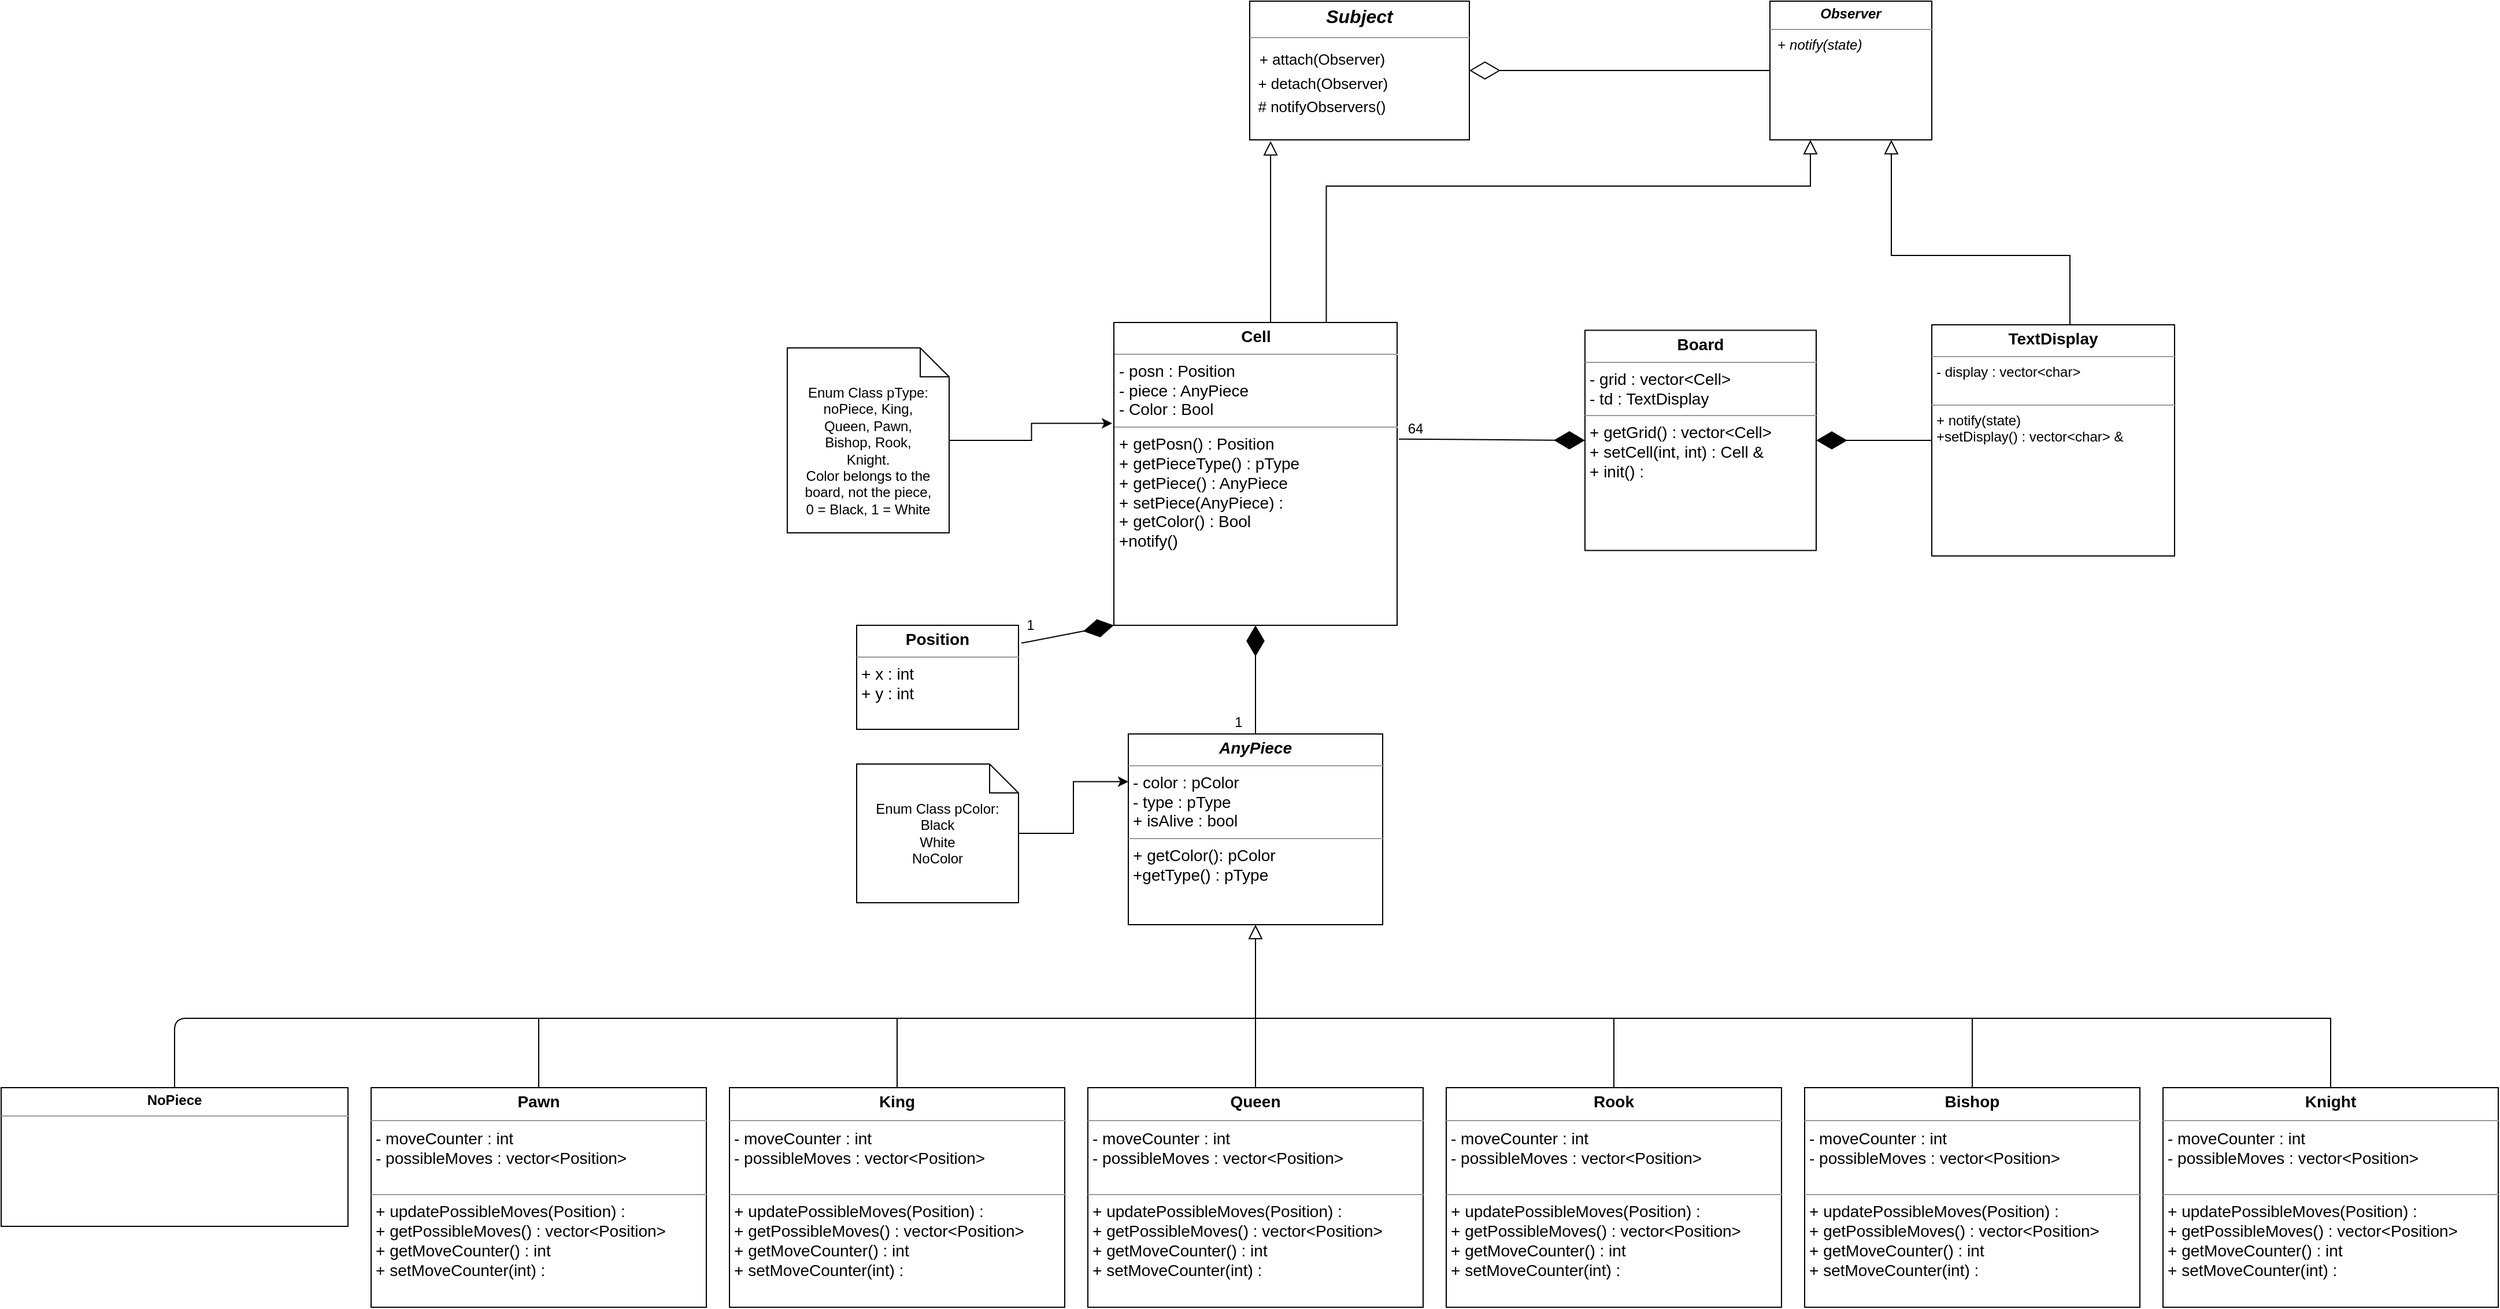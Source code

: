 <mxfile version="14.5.7" type="github">
  <diagram id="C5RBs43oDa-KdzZeNtuy" name="Page-1">
    <mxGraphModel dx="2591" dy="1625" grid="1" gridSize="10" guides="1" tooltips="1" connect="1" arrows="1" fold="1" page="1" pageScale="1" pageWidth="1169" pageHeight="827" math="0" shadow="0">
      <root>
        <mxCell id="WIyWlLk6GJQsqaUBKTNV-0" />
        <mxCell id="WIyWlLk6GJQsqaUBKTNV-1" parent="WIyWlLk6GJQsqaUBKTNV-0" />
        <mxCell id="AIlrJ8_I43f5bg_-xMco-0" value="&lt;p style=&quot;margin: 4px 0px 0px ; text-align: center ; font-size: 16px&quot;&gt;&lt;i&gt;&lt;font style=&quot;font-size: 16px&quot;&gt;&lt;b&gt;Subject&lt;/b&gt;&lt;/font&gt;&lt;/i&gt;&lt;/p&gt;&lt;hr size=&quot;1&quot; style=&quot;font-size: 16px&quot;&gt;&lt;div style=&quot;height: 2px ; font-size: 13px&quot;&gt;&lt;span style=&quot;font-size: 17px&quot;&gt;&amp;nbsp;&lt;/span&gt;&lt;font style=&quot;font-size: 13px&quot;&gt;&amp;nbsp;+ attach(Observer)&lt;/font&gt;&lt;/div&gt;&lt;div style=&quot;height: 2px ; font-size: 13px&quot;&gt;&lt;font style=&quot;font-size: 13px&quot;&gt;&lt;br&gt;&lt;/font&gt;&lt;/div&gt;&lt;div style=&quot;height: 2px ; font-size: 13px&quot;&gt;&lt;font style=&quot;font-size: 13px&quot;&gt;&lt;br&gt;&lt;/font&gt;&lt;/div&gt;&lt;div style=&quot;height: 2px ; font-size: 13px&quot;&gt;&lt;font style=&quot;font-size: 13px&quot;&gt;&lt;br&gt;&lt;/font&gt;&lt;/div&gt;&lt;div style=&quot;height: 2px ; font-size: 13px&quot;&gt;&lt;font style=&quot;font-size: 13px&quot;&gt;&lt;br&gt;&lt;/font&gt;&lt;/div&gt;&lt;div style=&quot;height: 2px ; font-size: 13px&quot;&gt;&lt;font style=&quot;font-size: 13px&quot;&gt;&lt;br&gt;&lt;/font&gt;&lt;/div&gt;&lt;div style=&quot;height: 2px ; font-size: 13px&quot;&gt;&lt;font style=&quot;font-size: 13px&quot;&gt;&lt;br&gt;&lt;/font&gt;&lt;/div&gt;&lt;div style=&quot;height: 2px ; font-size: 13px&quot;&gt;&lt;font style=&quot;font-size: 13px&quot;&gt;&lt;br&gt;&lt;/font&gt;&lt;/div&gt;&lt;div style=&quot;height: 2px ; font-size: 13px&quot;&gt;&lt;font style=&quot;font-size: 13px&quot;&gt;&lt;br&gt;&lt;/font&gt;&lt;/div&gt;&lt;div style=&quot;height: 2px ; font-size: 13px&quot;&gt;&lt;font style=&quot;font-size: 13px&quot;&gt;&lt;br&gt;&lt;/font&gt;&lt;/div&gt;&lt;div style=&quot;height: 2px ; font-size: 13px&quot;&gt;&lt;font style=&quot;font-size: 13px&quot;&gt;&lt;br&gt;&lt;/font&gt;&lt;/div&gt;&lt;div style=&quot;height: 2px ; font-size: 13px&quot;&gt;&lt;font style=&quot;font-size: 13px&quot;&gt;&lt;br&gt;&lt;/font&gt;&lt;/div&gt;&lt;div style=&quot;height: 2px ; font-size: 13px&quot;&gt;&lt;font style=&quot;font-size: 13px&quot;&gt;&amp;nbsp; + detach(Observer)&lt;/font&gt;&lt;/div&gt;&lt;div style=&quot;height: 2px ; font-size: 13px&quot;&gt;&lt;font style=&quot;font-size: 13px&quot;&gt;&lt;br&gt;&lt;/font&gt;&lt;/div&gt;&lt;div style=&quot;height: 2px ; font-size: 13px&quot;&gt;&lt;font style=&quot;font-size: 13px&quot;&gt;&lt;br&gt;&lt;/font&gt;&lt;/div&gt;&lt;div style=&quot;height: 2px ; font-size: 13px&quot;&gt;&lt;font style=&quot;font-size: 13px&quot;&gt;&lt;br&gt;&lt;/font&gt;&lt;/div&gt;&lt;div style=&quot;height: 2px ; font-size: 13px&quot;&gt;&lt;font style=&quot;font-size: 13px&quot;&gt;&lt;br&gt;&lt;/font&gt;&lt;/div&gt;&lt;div style=&quot;height: 2px ; font-size: 13px&quot;&gt;&lt;font style=&quot;font-size: 13px&quot;&gt;&lt;br&gt;&lt;/font&gt;&lt;/div&gt;&lt;div style=&quot;height: 2px ; font-size: 13px&quot;&gt;&lt;font style=&quot;font-size: 13px&quot;&gt;&lt;br&gt;&lt;/font&gt;&lt;/div&gt;&lt;div style=&quot;height: 2px ; font-size: 13px&quot;&gt;&lt;font style=&quot;font-size: 13px&quot;&gt;&lt;br&gt;&lt;/font&gt;&lt;/div&gt;&lt;div style=&quot;height: 2px ; font-size: 13px&quot;&gt;&lt;font style=&quot;font-size: 13px&quot;&gt;&amp;nbsp;&amp;nbsp;&lt;/font&gt;&lt;/div&gt;&lt;div style=&quot;height: 2px ; font-size: 13px&quot;&gt;&lt;font style=&quot;font-size: 13px&quot;&gt;&lt;br&gt;&lt;/font&gt;&lt;/div&gt;&lt;div style=&quot;height: 2px ; font-size: 13px&quot;&gt;&lt;font style=&quot;font-size: 13px&quot;&gt;&amp;nbsp; # notifyObservers()&lt;/font&gt;&lt;/div&gt;&lt;div style=&quot;height: 2px ; font-size: 13px&quot;&gt;&lt;font style=&quot;font-size: 13px&quot;&gt;&lt;br&gt;&lt;/font&gt;&lt;/div&gt;&lt;div style=&quot;height: 2px ; font-size: 13px&quot;&gt;&lt;font style=&quot;font-size: 13px&quot;&gt;&lt;br&gt;&lt;/font&gt;&lt;/div&gt;&lt;div style=&quot;height: 2px ; font-size: 13px&quot;&gt;&lt;font style=&quot;font-size: 13px&quot;&gt;&lt;br&gt;&lt;/font&gt;&lt;/div&gt;&lt;div style=&quot;height: 2px ; font-size: 13px&quot;&gt;&lt;font style=&quot;font-size: 13px&quot;&gt;&lt;br&gt;&lt;/font&gt;&lt;/div&gt;&lt;div style=&quot;height: 2px ; font-size: 13px&quot;&gt;&lt;font style=&quot;font-size: 13px&quot;&gt;&lt;br&gt;&lt;/font&gt;&lt;/div&gt;&lt;div style=&quot;height: 2px ; font-size: 13px&quot;&gt;&lt;font style=&quot;font-size: 13px&quot;&gt;&lt;br&gt;&lt;/font&gt;&lt;/div&gt;&lt;div style=&quot;height: 2px ; font-size: 13px&quot;&gt;&lt;font style=&quot;font-size: 13px&quot;&gt;&lt;br&gt;&lt;/font&gt;&lt;/div&gt;&lt;div style=&quot;height: 2px ; font-size: 13px&quot;&gt;&lt;font style=&quot;font-size: 13px&quot;&gt;&lt;br&gt;&lt;/font&gt;&lt;/div&gt;&lt;div style=&quot;height: 2px ; font-size: 13px&quot;&gt;&lt;font style=&quot;font-size: 13px&quot;&gt;&lt;br&gt;&lt;/font&gt;&lt;/div&gt;&lt;div style=&quot;height: 2px ; font-size: 13px&quot;&gt;&lt;font style=&quot;font-size: 13px&quot;&gt;&lt;br&gt;&lt;/font&gt;&lt;/div&gt;&lt;div style=&quot;height: 2px ; font-size: 13px&quot;&gt;&lt;br&gt;&lt;/div&gt;&lt;div style=&quot;height: 2px ; font-size: 13px&quot;&gt;&lt;font style=&quot;font-size: 13px&quot;&gt;&lt;br&gt;&lt;/font&gt;&lt;/div&gt;" style="verticalAlign=top;align=left;overflow=fill;fontSize=12;fontFamily=Helvetica;html=1;" parent="WIyWlLk6GJQsqaUBKTNV-1" vertex="1">
          <mxGeometry x="210" y="-220" width="190" height="120" as="geometry" />
        </mxCell>
        <mxCell id="AIlrJ8_I43f5bg_-xMco-1" value="" style="endArrow=diamondThin;endFill=0;endSize=24;html=1;exitX=0;exitY=0.5;exitDx=0;exitDy=0;entryX=1;entryY=0.5;entryDx=0;entryDy=0;" parent="WIyWlLk6GJQsqaUBKTNV-1" source="AIlrJ8_I43f5bg_-xMco-3" target="AIlrJ8_I43f5bg_-xMco-0" edge="1">
          <mxGeometry width="160" relative="1" as="geometry">
            <mxPoint x="770" y="-160" as="sourcePoint" />
            <mxPoint x="420" y="-140" as="targetPoint" />
          </mxGeometry>
        </mxCell>
        <mxCell id="AIlrJ8_I43f5bg_-xMco-2" style="edgeStyle=orthogonalEdgeStyle;rounded=0;orthogonalLoop=1;jettySize=auto;html=1;exitX=0.5;exitY=1;exitDx=0;exitDy=0;" parent="WIyWlLk6GJQsqaUBKTNV-1" source="AIlrJ8_I43f5bg_-xMco-0" target="AIlrJ8_I43f5bg_-xMco-0" edge="1">
          <mxGeometry relative="1" as="geometry" />
        </mxCell>
        <mxCell id="AIlrJ8_I43f5bg_-xMco-3" value="&lt;p style=&quot;margin: 0px ; margin-top: 4px ; text-align: center&quot;&gt;&lt;i&gt;&lt;b&gt;Observer&lt;/b&gt;&lt;/i&gt;&lt;/p&gt;&lt;hr size=&quot;1&quot;&gt;&lt;div style=&quot;height: 2px&quot;&gt;&amp;nbsp; +&amp;nbsp;&lt;i&gt;notify(state)&lt;/i&gt;&lt;/div&gt;" style="verticalAlign=top;align=left;overflow=fill;fontSize=12;fontFamily=Helvetica;html=1;" parent="WIyWlLk6GJQsqaUBKTNV-1" vertex="1">
          <mxGeometry x="660" y="-220" width="140" height="120" as="geometry" />
        </mxCell>
        <mxCell id="AIlrJ8_I43f5bg_-xMco-4" value="" style="endArrow=block;endSize=10;endFill=0;shadow=0;strokeWidth=1;rounded=0;edgeStyle=elbowEdgeStyle;elbow=vertical;entryX=0.095;entryY=1.008;entryDx=0;entryDy=0;entryPerimeter=0;" parent="WIyWlLk6GJQsqaUBKTNV-1" target="AIlrJ8_I43f5bg_-xMco-0" edge="1">
          <mxGeometry width="160" relative="1" as="geometry">
            <mxPoint x="320" y="240" as="sourcePoint" />
            <mxPoint x="280" y="170" as="targetPoint" />
            <Array as="points">
              <mxPoint x="260" y="200" />
              <mxPoint x="320" y="220" />
              <mxPoint x="330" y="199" />
            </Array>
          </mxGeometry>
        </mxCell>
        <mxCell id="AIlrJ8_I43f5bg_-xMco-5" value="" style="endArrow=block;endSize=10;endFill=0;shadow=0;strokeWidth=1;rounded=0;edgeStyle=elbowEdgeStyle;elbow=vertical;entryX=0.25;entryY=1;entryDx=0;entryDy=0;exitX=0.75;exitY=0;exitDx=0;exitDy=0;" parent="WIyWlLk6GJQsqaUBKTNV-1" source="AIlrJ8_I43f5bg_-xMco-15" target="AIlrJ8_I43f5bg_-xMco-3" edge="1">
          <mxGeometry width="160" relative="1" as="geometry">
            <mxPoint x="320" y="250" as="sourcePoint" />
            <mxPoint x="685" y="150" as="targetPoint" />
            <Array as="points">
              <mxPoint x="680" y="-60" />
              <mxPoint x="370" y="-150" />
              <mxPoint x="340" y="200" />
            </Array>
          </mxGeometry>
        </mxCell>
        <mxCell id="AIlrJ8_I43f5bg_-xMco-15" value="&lt;p style=&quot;margin: 0px ; margin-top: 4px ; text-align: center&quot;&gt;&lt;font style=&quot;font-size: 14px&quot;&gt;&lt;b&gt;Cell&lt;/b&gt;&lt;/font&gt;&lt;/p&gt;&lt;hr size=&quot;1&quot;&gt;&lt;p style=&quot;margin: 0px 0px 0px 4px ; font-size: 14px&quot;&gt;&lt;font style=&quot;font-size: 14px&quot;&gt;- posn : Position&lt;/font&gt;&lt;/p&gt;&lt;p style=&quot;margin: 0px 0px 0px 4px ; font-size: 14px&quot;&gt;&lt;font style=&quot;font-size: 14px&quot;&gt;- piece : AnyPiece&lt;/font&gt;&lt;/p&gt;&lt;p style=&quot;margin: 0px 0px 0px 4px ; font-size: 14px&quot;&gt;&lt;font style=&quot;font-size: 14px&quot;&gt;- Color : Bool&lt;/font&gt;&lt;/p&gt;&lt;hr size=&quot;1&quot;&gt;&lt;p style=&quot;margin: 0px 0px 0px 4px ; font-size: 14px&quot;&gt;&lt;font style=&quot;font-size: 14px&quot;&gt;+ getPosn() : Position&lt;/font&gt;&lt;/p&gt;&lt;p style=&quot;margin: 0px 0px 0px 4px ; font-size: 14px&quot;&gt;&lt;font style=&quot;font-size: 14px&quot;&gt;+ getPieceType() : pType&lt;/font&gt;&lt;/p&gt;&lt;p style=&quot;margin: 0px 0px 0px 4px ; font-size: 14px&quot;&gt;&lt;font style=&quot;font-size: 14px&quot;&gt;+ getPiece() : AnyPiece&lt;/font&gt;&lt;/p&gt;&lt;p style=&quot;margin: 0px 0px 0px 4px ; font-size: 14px&quot;&gt;&lt;font style=&quot;font-size: 14px&quot;&gt;+ setPiece(AnyPiece) :&amp;nbsp;&amp;nbsp;&lt;/font&gt;&lt;/p&gt;&lt;p style=&quot;margin: 0px 0px 0px 4px ; font-size: 14px&quot;&gt;&lt;font style=&quot;font-size: 14px&quot;&gt;+ getColor() : Bool&lt;/font&gt;&lt;/p&gt;&lt;p style=&quot;margin: 0px 0px 0px 4px ; font-size: 14px&quot;&gt;&lt;font style=&quot;font-size: 14px&quot;&gt;+notify()&lt;/font&gt;&lt;/p&gt;" style="verticalAlign=top;align=left;overflow=fill;fontSize=12;fontFamily=Helvetica;html=1;" parent="WIyWlLk6GJQsqaUBKTNV-1" vertex="1">
          <mxGeometry x="92.5" y="58" width="245" height="262" as="geometry" />
        </mxCell>
        <mxCell id="AIlrJ8_I43f5bg_-xMco-17" style="edgeStyle=orthogonalEdgeStyle;rounded=0;orthogonalLoop=1;jettySize=auto;html=1;entryX=-0.006;entryY=0.333;entryDx=0;entryDy=0;entryPerimeter=0;" parent="WIyWlLk6GJQsqaUBKTNV-1" source="AIlrJ8_I43f5bg_-xMco-16" target="AIlrJ8_I43f5bg_-xMco-15" edge="1">
          <mxGeometry relative="1" as="geometry" />
        </mxCell>
        <mxCell id="AIlrJ8_I43f5bg_-xMco-16" value="Enum Class pType:&lt;br&gt;noPiece, King,&lt;br&gt;Queen, Pawn,&lt;br&gt;Bishop, Rook,&lt;br&gt;Knight.&lt;br&gt;Color belongs to the board, not the piece,&lt;br&gt;0 = Black, 1 = White" style="shape=note2;boundedLbl=1;whiteSpace=wrap;html=1;size=25;verticalAlign=top;align=center;" parent="WIyWlLk6GJQsqaUBKTNV-1" vertex="1">
          <mxGeometry x="-190" y="80" width="140" height="160" as="geometry" />
        </mxCell>
        <mxCell id="AIlrJ8_I43f5bg_-xMco-18" value="&lt;p style=&quot;margin: 0px ; margin-top: 4px ; text-align: center&quot;&gt;&lt;b&gt;&lt;i&gt;&lt;font style=&quot;font-size: 14px&quot;&gt;AnyPiece&lt;/font&gt;&lt;/i&gt;&lt;/b&gt;&lt;/p&gt;&lt;hr size=&quot;1&quot;&gt;&lt;p style=&quot;margin: 0px 0px 0px 4px ; font-size: 14px&quot;&gt;&lt;font style=&quot;font-size: 14px&quot;&gt;- color : pColor&lt;/font&gt;&lt;/p&gt;&lt;p style=&quot;margin: 0px 0px 0px 4px ; font-size: 14px&quot;&gt;&lt;font style=&quot;font-size: 14px&quot;&gt;- type : pType&amp;nbsp;&lt;/font&gt;&lt;/p&gt;&lt;p style=&quot;margin: 0px 0px 0px 4px ; font-size: 14px&quot;&gt;&lt;font style=&quot;font-size: 14px&quot;&gt;+ isAlive : bool&lt;/font&gt;&lt;/p&gt;&lt;hr size=&quot;1&quot;&gt;&lt;p style=&quot;margin: 0px 0px 0px 4px ; font-size: 14px&quot;&gt;&lt;font style=&quot;font-size: 14px&quot;&gt;+ getColor(): pColor&lt;/font&gt;&lt;/p&gt;&lt;p style=&quot;margin: 0px 0px 0px 4px ; font-size: 14px&quot;&gt;&lt;font style=&quot;font-size: 14px&quot;&gt;+getType() : pType&lt;/font&gt;&lt;/p&gt;&lt;p style=&quot;margin: 0px ; margin-left: 4px&quot;&gt;&lt;br&gt;&lt;/p&gt;&lt;p style=&quot;margin: 0px ; margin-left: 4px&quot;&gt;&lt;br&gt;&lt;/p&gt;" style="verticalAlign=top;align=left;overflow=fill;fontSize=12;fontFamily=Helvetica;html=1;" parent="WIyWlLk6GJQsqaUBKTNV-1" vertex="1">
          <mxGeometry x="105" y="414" width="220" height="165" as="geometry" />
        </mxCell>
        <mxCell id="AIlrJ8_I43f5bg_-xMco-19" value="&lt;p style=&quot;margin: 0px ; margin-top: 4px ; text-align: center&quot;&gt;&lt;font style=&quot;font-size: 14px&quot;&gt;&lt;b&gt;Position&lt;/b&gt;&lt;/font&gt;&lt;/p&gt;&lt;hr size=&quot;1&quot;&gt;&lt;p style=&quot;margin: 0px 0px 0px 4px ; font-size: 14px&quot;&gt;&lt;font style=&quot;font-size: 14px&quot;&gt;+ x : int&lt;/font&gt;&lt;/p&gt;&lt;p style=&quot;margin: 0px 0px 0px 4px ; font-size: 14px&quot;&gt;&lt;font style=&quot;font-size: 14px&quot;&gt;+ y : int&lt;/font&gt;&lt;/p&gt;" style="verticalAlign=top;align=left;overflow=fill;fontSize=12;fontFamily=Helvetica;html=1;" parent="WIyWlLk6GJQsqaUBKTNV-1" vertex="1">
          <mxGeometry x="-130" y="320" width="140" height="90" as="geometry" />
        </mxCell>
        <mxCell id="AIlrJ8_I43f5bg_-xMco-20" value="" style="endArrow=diamondThin;endFill=1;endSize=24;html=1;exitX=1.018;exitY=0.171;exitDx=0;exitDy=0;exitPerimeter=0;entryX=0;entryY=1;entryDx=0;entryDy=0;" parent="WIyWlLk6GJQsqaUBKTNV-1" source="AIlrJ8_I43f5bg_-xMco-19" target="AIlrJ8_I43f5bg_-xMco-15" edge="1">
          <mxGeometry width="160" relative="1" as="geometry">
            <mxPoint x="70" y="414" as="sourcePoint" />
            <mxPoint x="230" y="414" as="targetPoint" />
          </mxGeometry>
        </mxCell>
        <mxCell id="AIlrJ8_I43f5bg_-xMco-23" value="1" style="text;html=1;align=center;verticalAlign=middle;resizable=0;points=[];autosize=1;" parent="WIyWlLk6GJQsqaUBKTNV-1" vertex="1">
          <mxGeometry x="10" y="310" width="20" height="20" as="geometry" />
        </mxCell>
        <mxCell id="AIlrJ8_I43f5bg_-xMco-24" value="" style="endArrow=diamondThin;endFill=1;endSize=24;html=1;exitX=0.5;exitY=0;exitDx=0;exitDy=0;entryX=0.5;entryY=1;entryDx=0;entryDy=0;" parent="WIyWlLk6GJQsqaUBKTNV-1" source="AIlrJ8_I43f5bg_-xMco-18" target="AIlrJ8_I43f5bg_-xMco-15" edge="1">
          <mxGeometry width="160" relative="1" as="geometry">
            <mxPoint x="320" y="320" as="sourcePoint" />
            <mxPoint x="480" y="320" as="targetPoint" />
            <Array as="points" />
          </mxGeometry>
        </mxCell>
        <mxCell id="AIlrJ8_I43f5bg_-xMco-25" value="1" style="text;html=1;align=center;verticalAlign=middle;resizable=0;points=[];autosize=1;" parent="WIyWlLk6GJQsqaUBKTNV-1" vertex="1">
          <mxGeometry x="190" y="394" width="20" height="20" as="geometry" />
        </mxCell>
        <mxCell id="AIlrJ8_I43f5bg_-xMco-27" style="edgeStyle=orthogonalEdgeStyle;rounded=0;orthogonalLoop=1;jettySize=auto;html=1;entryX=0;entryY=0.25;entryDx=0;entryDy=0;" parent="WIyWlLk6GJQsqaUBKTNV-1" source="AIlrJ8_I43f5bg_-xMco-26" target="AIlrJ8_I43f5bg_-xMco-18" edge="1">
          <mxGeometry relative="1" as="geometry" />
        </mxCell>
        <mxCell id="AIlrJ8_I43f5bg_-xMco-26" value="Enum Class pColor:&lt;br&gt;Black&lt;br&gt;White&lt;br&gt;NoColor&lt;br&gt;" style="shape=note2;boundedLbl=1;whiteSpace=wrap;html=1;size=25;verticalAlign=top;align=center;" parent="WIyWlLk6GJQsqaUBKTNV-1" vertex="1">
          <mxGeometry x="-130" y="440" width="140" height="120" as="geometry" />
        </mxCell>
        <mxCell id="AIlrJ8_I43f5bg_-xMco-29" value="" style="endArrow=block;endSize=10;endFill=0;shadow=0;strokeWidth=1;rounded=0;edgeStyle=elbowEdgeStyle;elbow=vertical;entryX=0.75;entryY=1;entryDx=0;entryDy=0;exitX=0.569;exitY=0.011;exitDx=0;exitDy=0;exitPerimeter=0;" parent="WIyWlLk6GJQsqaUBKTNV-1" source="AIlrJ8_I43f5bg_-xMco-35" target="AIlrJ8_I43f5bg_-xMco-3" edge="1">
          <mxGeometry width="160" relative="1" as="geometry">
            <mxPoint x="880" y="220" as="sourcePoint" />
            <mxPoint x="955" y="241" as="targetPoint" />
            <Array as="points">
              <mxPoint x="830" />
            </Array>
          </mxGeometry>
        </mxCell>
        <mxCell id="AIlrJ8_I43f5bg_-xMco-31" value="&lt;p style=&quot;margin: 0px ; margin-top: 4px ; text-align: center&quot;&gt;&lt;b&gt;&lt;font style=&quot;font-size: 14px&quot;&gt;Board&lt;/font&gt;&lt;/b&gt;&lt;/p&gt;&lt;hr size=&quot;1&quot;&gt;&lt;p style=&quot;margin: 0px 0px 0px 4px ; font-size: 14px&quot;&gt;&lt;font style=&quot;font-size: 14px&quot;&gt;- grid : vector&amp;lt;Cell&amp;gt;&lt;/font&gt;&lt;/p&gt;&lt;p style=&quot;margin: 0px 0px 0px 4px ; font-size: 14px&quot;&gt;&lt;font style=&quot;font-size: 14px&quot;&gt;- td : TextDisplay&lt;/font&gt;&lt;/p&gt;&lt;hr size=&quot;1&quot;&gt;&lt;p style=&quot;margin: 0px 0px 0px 4px ; font-size: 14px&quot;&gt;&lt;font style=&quot;font-size: 14px&quot;&gt;+ getGrid() : vector&amp;lt;Cell&amp;gt;&lt;/font&gt;&lt;/p&gt;&lt;p style=&quot;margin: 0px 0px 0px 4px ; font-size: 14px&quot;&gt;&lt;font style=&quot;font-size: 14px&quot;&gt;+ setCell(int, int) : Cell &amp;amp;&lt;/font&gt;&lt;/p&gt;&lt;p style=&quot;margin: 0px 0px 0px 4px ; font-size: 14px&quot;&gt;&lt;font style=&quot;font-size: 14px&quot;&gt;+ init() :&amp;nbsp;&lt;/font&gt;&lt;/p&gt;&lt;p style=&quot;margin: 0px ; margin-left: 4px&quot;&gt;&lt;br&gt;&lt;/p&gt;" style="verticalAlign=top;align=left;overflow=fill;fontSize=12;fontFamily=Helvetica;html=1;" parent="WIyWlLk6GJQsqaUBKTNV-1" vertex="1">
          <mxGeometry x="500" y="64.75" width="200" height="190.5" as="geometry" />
        </mxCell>
        <mxCell id="AIlrJ8_I43f5bg_-xMco-33" value="" style="endArrow=diamondThin;endFill=1;endSize=24;html=1;exitX=1.006;exitY=0.385;exitDx=0;exitDy=0;exitPerimeter=0;entryX=0;entryY=0.5;entryDx=0;entryDy=0;" parent="WIyWlLk6GJQsqaUBKTNV-1" source="AIlrJ8_I43f5bg_-xMco-15" target="AIlrJ8_I43f5bg_-xMco-31" edge="1">
          <mxGeometry width="160" relative="1" as="geometry">
            <mxPoint x="420" y="290" as="sourcePoint" />
            <mxPoint x="508.02" y="289.03" as="targetPoint" />
            <Array as="points" />
          </mxGeometry>
        </mxCell>
        <mxCell id="AIlrJ8_I43f5bg_-xMco-34" value="64" style="text;html=1;align=center;verticalAlign=middle;resizable=0;points=[];autosize=1;" parent="WIyWlLk6GJQsqaUBKTNV-1" vertex="1">
          <mxGeometry x="337.5" y="140" width="30" height="20" as="geometry" />
        </mxCell>
        <mxCell id="AIlrJ8_I43f5bg_-xMco-35" value="&lt;p style=&quot;margin: 0px ; margin-top: 4px ; text-align: center&quot;&gt;&lt;b&gt;&lt;font style=&quot;font-size: 14px&quot;&gt;TextDisplay&lt;/font&gt;&lt;/b&gt;&lt;/p&gt;&lt;hr size=&quot;1&quot;&gt;&lt;p style=&quot;margin: 0px ; margin-left: 4px&quot;&gt;- display : vector&amp;lt;char&amp;gt;&lt;/p&gt;&lt;p style=&quot;margin: 0px ; margin-left: 4px&quot;&gt;&lt;br&gt;&lt;/p&gt;&lt;hr size=&quot;1&quot;&gt;&lt;p style=&quot;margin: 0px ; margin-left: 4px&quot;&gt;+ notify(state)&lt;/p&gt;&lt;p style=&quot;margin: 0px ; margin-left: 4px&quot;&gt;+setDisplay() : vector&amp;lt;char&amp;gt; &amp;amp;&lt;/p&gt;" style="verticalAlign=top;align=left;overflow=fill;fontSize=12;fontFamily=Helvetica;html=1;" parent="WIyWlLk6GJQsqaUBKTNV-1" vertex="1">
          <mxGeometry x="800" y="60" width="210" height="200" as="geometry" />
        </mxCell>
        <mxCell id="AIlrJ8_I43f5bg_-xMco-36" value="" style="endArrow=diamondThin;endFill=1;endSize=24;html=1;exitX=0;exitY=0.5;exitDx=0;exitDy=0;entryX=1;entryY=0.5;entryDx=0;entryDy=0;" parent="WIyWlLk6GJQsqaUBKTNV-1" source="AIlrJ8_I43f5bg_-xMco-35" target="AIlrJ8_I43f5bg_-xMco-31" edge="1">
          <mxGeometry width="160" relative="1" as="geometry">
            <mxPoint x="780" y="280" as="sourcePoint" />
            <mxPoint x="720" y="281" as="targetPoint" />
            <Array as="points" />
          </mxGeometry>
        </mxCell>
        <mxCell id="AIlrJ8_I43f5bg_-xMco-37" value="" style="endArrow=block;endSize=10;endFill=0;shadow=0;strokeWidth=1;rounded=0&#xa;;edgeStyle=elbowEdgeStyle;elbow=vertical;exitX=0.5;exitY=0;exitDx=0;exitDy=0;" parent="WIyWlLk6GJQsqaUBKTNV-1" source="AIlrJ8_I43f5bg_-xMco-68" target="AIlrJ8_I43f5bg_-xMco-18" edge="1">
          <mxGeometry width="160" relative="1" as="geometry">
            <mxPoint x="1130" y="690" as="sourcePoint" />
            <mxPoint x="380" y="480" as="targetPoint" />
            <Array as="points">
              <mxPoint x="1140" y="660" />
              <mxPoint x="1140" y="660" />
              <mxPoint x="1150" y="660" />
              <mxPoint x="1130" y="660" />
              <mxPoint x="1140" y="660" />
              <mxPoint x="1140" y="660" />
              <mxPoint x="1140" y="660" />
              <mxPoint x="550" y="660" />
              <mxPoint x="490" y="430" />
              <mxPoint x="430" y="420" />
              <mxPoint x="360" y="420" />
              <mxPoint x="390" y="420" />
              <mxPoint x="452" y="500.04" />
              <mxPoint x="462" y="479.04" />
            </Array>
          </mxGeometry>
        </mxCell>
        <mxCell id="AIlrJ8_I43f5bg_-xMco-50" value="" style="endArrow=none;html=1;exitX=0;exitY=0.5;exitDx=0;exitDy=0;" parent="WIyWlLk6GJQsqaUBKTNV-1" source="AIlrJ8_I43f5bg_-xMco-75" edge="1">
          <mxGeometry width="50" height="50" relative="1" as="geometry">
            <mxPoint x="-600" y="710" as="sourcePoint" />
            <mxPoint x="290" y="660" as="targetPoint" />
            <Array as="points">
              <mxPoint x="-720" y="660" />
              <mxPoint x="-440" y="660" />
              <mxPoint x="-70" y="660" />
              <mxPoint x="80" y="660" />
            </Array>
          </mxGeometry>
        </mxCell>
        <mxCell id="AIlrJ8_I43f5bg_-xMco-52" value="" style="endArrow=none;html=1;exitX=0.5;exitY=0;exitDx=0;exitDy=0;" parent="WIyWlLk6GJQsqaUBKTNV-1" source="AIlrJ8_I43f5bg_-xMco-71" edge="1">
          <mxGeometry width="50" height="50" relative="1" as="geometry">
            <mxPoint x="524.58" y="710" as="sourcePoint" />
            <mxPoint x="525" y="660" as="targetPoint" />
          </mxGeometry>
        </mxCell>
        <mxCell id="AIlrJ8_I43f5bg_-xMco-62" value="" style="endArrow=none;html=1;exitX=0.5;exitY=0;exitDx=0;exitDy=0;" parent="WIyWlLk6GJQsqaUBKTNV-1" source="AIlrJ8_I43f5bg_-xMco-72" edge="1">
          <mxGeometry width="50" height="50" relative="1" as="geometry">
            <mxPoint x="834.58" y="710" as="sourcePoint" />
            <mxPoint x="835" y="660" as="targetPoint" />
          </mxGeometry>
        </mxCell>
        <mxCell id="AIlrJ8_I43f5bg_-xMco-67" value="&lt;p style=&quot;margin: 4px 0px 0px ; text-align: center ; font-size: 14px&quot;&gt;&lt;b&gt;&lt;font style=&quot;font-size: 14px&quot;&gt;Queen&lt;/font&gt;&lt;/b&gt;&lt;/p&gt;&lt;hr size=&quot;1&quot; style=&quot;font-size: 14px&quot;&gt;&lt;p style=&quot;margin: 0px 0px 0px 4px ; font-size: 14px&quot;&gt;&lt;font style=&quot;font-size: 14px&quot;&gt;- moveCounter : int&lt;/font&gt;&lt;/p&gt;&lt;p style=&quot;margin: 0px 0px 0px 4px ; font-size: 14px&quot;&gt;&lt;font style=&quot;font-size: 14px&quot;&gt;- possibleMoves : vector&amp;lt;Position&amp;gt;&lt;/font&gt;&lt;/p&gt;&lt;p style=&quot;margin: 0px 0px 0px 4px ; font-size: 14px&quot;&gt;&lt;font style=&quot;font-size: 14px&quot;&gt;&lt;br&gt;&lt;/font&gt;&lt;/p&gt;&lt;hr size=&quot;1&quot;&gt;&lt;p style=&quot;margin: 0px 0px 0px 4px ; font-size: 14px&quot;&gt;&lt;font style=&quot;font-size: 14px&quot;&gt;+ updatePossibleMoves(Position) :&lt;/font&gt;&lt;/p&gt;&lt;p style=&quot;margin: 0px 0px 0px 4px ; font-size: 14px&quot;&gt;&lt;font style=&quot;font-size: 14px&quot;&gt;+ getPossibleMoves() : vector&amp;lt;Position&amp;gt;&lt;/font&gt;&lt;/p&gt;&lt;p style=&quot;margin: 0px 0px 0px 4px ; font-size: 14px&quot;&gt;&lt;font style=&quot;font-size: 14px&quot;&gt;+ getMoveCounter() : int&lt;/font&gt;&lt;/p&gt;&lt;p style=&quot;margin: 0px 0px 0px 4px ; font-size: 14px&quot;&gt;&lt;font style=&quot;font-size: 14px&quot;&gt;+ setMoveCounter(int) :&lt;/font&gt;&lt;/p&gt;&lt;p style=&quot;margin: 0px ; margin-left: 4px&quot;&gt;&lt;br&gt;&lt;/p&gt;&lt;p style=&quot;margin: 0px ; margin-left: 4px&quot;&gt;&lt;br&gt;&lt;/p&gt;" style="verticalAlign=top;align=left;overflow=fill;fontSize=12;fontFamily=Helvetica;html=1;" parent="WIyWlLk6GJQsqaUBKTNV-1" vertex="1">
          <mxGeometry x="70" y="720" width="290" height="190" as="geometry" />
        </mxCell>
        <mxCell id="AIlrJ8_I43f5bg_-xMco-68" value="&lt;p style=&quot;margin: 4px 0px 0px ; text-align: center ; font-size: 14px&quot;&gt;&lt;b&gt;&lt;font style=&quot;font-size: 14px&quot;&gt;Knight&lt;/font&gt;&lt;/b&gt;&lt;/p&gt;&lt;hr size=&quot;1&quot; style=&quot;font-size: 14px&quot;&gt;&lt;p style=&quot;margin: 0px 0px 0px 4px ; font-size: 14px&quot;&gt;&lt;font style=&quot;font-size: 14px&quot;&gt;- moveCounter : int&lt;/font&gt;&lt;/p&gt;&lt;p style=&quot;margin: 0px 0px 0px 4px ; font-size: 14px&quot;&gt;&lt;font style=&quot;font-size: 14px&quot;&gt;- possibleMoves : vector&amp;lt;Position&amp;gt;&lt;/font&gt;&lt;/p&gt;&lt;p style=&quot;margin: 0px 0px 0px 4px ; font-size: 14px&quot;&gt;&lt;font style=&quot;font-size: 14px&quot;&gt;&lt;br&gt;&lt;/font&gt;&lt;/p&gt;&lt;hr size=&quot;1&quot;&gt;&lt;p style=&quot;margin: 0px 0px 0px 4px ; font-size: 14px&quot;&gt;&lt;font style=&quot;font-size: 14px&quot;&gt;+ updatePossibleMoves(Position) :&lt;/font&gt;&lt;/p&gt;&lt;p style=&quot;margin: 0px 0px 0px 4px ; font-size: 14px&quot;&gt;&lt;font style=&quot;font-size: 14px&quot;&gt;+ getPossibleMoves() : vector&amp;lt;Position&amp;gt;&lt;/font&gt;&lt;/p&gt;&lt;p style=&quot;margin: 0px 0px 0px 4px ; font-size: 14px&quot;&gt;&lt;font style=&quot;font-size: 14px&quot;&gt;+ getMoveCounter() : int&lt;/font&gt;&lt;/p&gt;&lt;p style=&quot;margin: 0px 0px 0px 4px ; font-size: 14px&quot;&gt;&lt;font style=&quot;font-size: 14px&quot;&gt;+ setMoveCounter(int) :&lt;/font&gt;&lt;/p&gt;&lt;p style=&quot;margin: 0px ; margin-left: 4px&quot;&gt;&lt;br&gt;&lt;/p&gt;&lt;p style=&quot;margin: 0px ; margin-left: 4px&quot;&gt;&lt;br&gt;&lt;/p&gt;" style="verticalAlign=top;align=left;overflow=fill;fontSize=12;fontFamily=Helvetica;html=1;" parent="WIyWlLk6GJQsqaUBKTNV-1" vertex="1">
          <mxGeometry x="1000" y="720" width="290" height="190" as="geometry" />
        </mxCell>
        <mxCell id="AIlrJ8_I43f5bg_-xMco-69" value="&lt;p style=&quot;margin: 4px 0px 0px ; text-align: center ; font-size: 14px&quot;&gt;&lt;b&gt;&lt;font style=&quot;font-size: 14px&quot;&gt;Pawn&lt;/font&gt;&lt;/b&gt;&lt;/p&gt;&lt;hr size=&quot;1&quot; style=&quot;font-size: 14px&quot;&gt;&lt;p style=&quot;margin: 0px 0px 0px 4px ; font-size: 14px&quot;&gt;&lt;font style=&quot;font-size: 14px&quot;&gt;- moveCounter : int&lt;/font&gt;&lt;/p&gt;&lt;p style=&quot;margin: 0px 0px 0px 4px ; font-size: 14px&quot;&gt;&lt;font style=&quot;font-size: 14px&quot;&gt;- possibleMoves : vector&amp;lt;Position&amp;gt;&lt;/font&gt;&lt;/p&gt;&lt;p style=&quot;margin: 0px 0px 0px 4px ; font-size: 14px&quot;&gt;&lt;font style=&quot;font-size: 14px&quot;&gt;&lt;br&gt;&lt;/font&gt;&lt;/p&gt;&lt;hr size=&quot;1&quot;&gt;&lt;p style=&quot;margin: 0px 0px 0px 4px ; font-size: 14px&quot;&gt;&lt;font style=&quot;font-size: 14px&quot;&gt;+ updatePossibleMoves(Position) :&lt;/font&gt;&lt;/p&gt;&lt;p style=&quot;margin: 0px 0px 0px 4px ; font-size: 14px&quot;&gt;&lt;font style=&quot;font-size: 14px&quot;&gt;+ getPossibleMoves() : vector&amp;lt;Position&amp;gt;&lt;/font&gt;&lt;/p&gt;&lt;p style=&quot;margin: 0px 0px 0px 4px ; font-size: 14px&quot;&gt;&lt;font style=&quot;font-size: 14px&quot;&gt;+ getMoveCounter() : int&lt;/font&gt;&lt;/p&gt;&lt;p style=&quot;margin: 0px 0px 0px 4px ; font-size: 14px&quot;&gt;&lt;font style=&quot;font-size: 14px&quot;&gt;+ setMoveCounter(int) :&lt;/font&gt;&lt;/p&gt;&lt;p style=&quot;margin: 0px ; margin-left: 4px&quot;&gt;&lt;br&gt;&lt;/p&gt;&lt;p style=&quot;margin: 0px ; margin-left: 4px&quot;&gt;&lt;br&gt;&lt;/p&gt;" style="verticalAlign=top;align=left;overflow=fill;fontSize=12;fontFamily=Helvetica;html=1;" parent="WIyWlLk6GJQsqaUBKTNV-1" vertex="1">
          <mxGeometry x="-550" y="720" width="290" height="190" as="geometry" />
        </mxCell>
        <mxCell id="AIlrJ8_I43f5bg_-xMco-70" value="&lt;p style=&quot;margin: 4px 0px 0px ; text-align: center ; font-size: 14px&quot;&gt;&lt;b&gt;&lt;font style=&quot;font-size: 14px&quot;&gt;King&lt;/font&gt;&lt;/b&gt;&lt;/p&gt;&lt;hr size=&quot;1&quot; style=&quot;font-size: 14px&quot;&gt;&lt;p style=&quot;margin: 0px 0px 0px 4px ; font-size: 14px&quot;&gt;&lt;font style=&quot;font-size: 14px&quot;&gt;- moveCounter : int&lt;/font&gt;&lt;/p&gt;&lt;p style=&quot;margin: 0px 0px 0px 4px ; font-size: 14px&quot;&gt;&lt;font style=&quot;font-size: 14px&quot;&gt;- possibleMoves : vector&amp;lt;Position&amp;gt;&lt;/font&gt;&lt;/p&gt;&lt;p style=&quot;margin: 0px 0px 0px 4px ; font-size: 14px&quot;&gt;&lt;font style=&quot;font-size: 14px&quot;&gt;&lt;br&gt;&lt;/font&gt;&lt;/p&gt;&lt;hr size=&quot;1&quot;&gt;&lt;p style=&quot;margin: 0px 0px 0px 4px ; font-size: 14px&quot;&gt;&lt;font style=&quot;font-size: 14px&quot;&gt;+ updatePossibleMoves(Position) :&lt;/font&gt;&lt;/p&gt;&lt;p style=&quot;margin: 0px 0px 0px 4px ; font-size: 14px&quot;&gt;&lt;font style=&quot;font-size: 14px&quot;&gt;+ getPossibleMoves() : vector&amp;lt;Position&amp;gt;&lt;/font&gt;&lt;/p&gt;&lt;p style=&quot;margin: 0px 0px 0px 4px ; font-size: 14px&quot;&gt;&lt;font style=&quot;font-size: 14px&quot;&gt;+ getMoveCounter() : int&lt;/font&gt;&lt;/p&gt;&lt;p style=&quot;margin: 0px 0px 0px 4px ; font-size: 14px&quot;&gt;&lt;font style=&quot;font-size: 14px&quot;&gt;+ setMoveCounter(int) :&lt;/font&gt;&lt;/p&gt;&lt;p style=&quot;margin: 0px ; margin-left: 4px&quot;&gt;&lt;br&gt;&lt;/p&gt;&lt;p style=&quot;margin: 0px ; margin-left: 4px&quot;&gt;&lt;br&gt;&lt;/p&gt;" style="verticalAlign=top;align=left;overflow=fill;fontSize=12;fontFamily=Helvetica;html=1;" parent="WIyWlLk6GJQsqaUBKTNV-1" vertex="1">
          <mxGeometry x="-240" y="720" width="290" height="190" as="geometry" />
        </mxCell>
        <mxCell id="AIlrJ8_I43f5bg_-xMco-71" value="&lt;p style=&quot;margin: 4px 0px 0px ; text-align: center ; font-size: 14px&quot;&gt;&lt;b&gt;Rook&lt;/b&gt;&lt;/p&gt;&lt;hr size=&quot;1&quot; style=&quot;font-size: 14px&quot;&gt;&lt;p style=&quot;margin: 0px 0px 0px 4px ; font-size: 14px&quot;&gt;&lt;font style=&quot;font-size: 14px&quot;&gt;- moveCounter : int&lt;/font&gt;&lt;/p&gt;&lt;p style=&quot;margin: 0px 0px 0px 4px ; font-size: 14px&quot;&gt;&lt;font style=&quot;font-size: 14px&quot;&gt;- possibleMoves : vector&amp;lt;Position&amp;gt;&lt;/font&gt;&lt;/p&gt;&lt;p style=&quot;margin: 0px 0px 0px 4px ; font-size: 14px&quot;&gt;&lt;font style=&quot;font-size: 14px&quot;&gt;&lt;br&gt;&lt;/font&gt;&lt;/p&gt;&lt;hr size=&quot;1&quot;&gt;&lt;p style=&quot;margin: 0px 0px 0px 4px ; font-size: 14px&quot;&gt;&lt;font style=&quot;font-size: 14px&quot;&gt;+ updatePossibleMoves(Position) :&lt;/font&gt;&lt;/p&gt;&lt;p style=&quot;margin: 0px 0px 0px 4px ; font-size: 14px&quot;&gt;&lt;font style=&quot;font-size: 14px&quot;&gt;+ getPossibleMoves() : vector&amp;lt;Position&amp;gt;&lt;/font&gt;&lt;/p&gt;&lt;p style=&quot;margin: 0px 0px 0px 4px ; font-size: 14px&quot;&gt;&lt;font style=&quot;font-size: 14px&quot;&gt;+ getMoveCounter() : int&lt;/font&gt;&lt;/p&gt;&lt;p style=&quot;margin: 0px 0px 0px 4px ; font-size: 14px&quot;&gt;&lt;font style=&quot;font-size: 14px&quot;&gt;+ setMoveCounter(int) :&lt;/font&gt;&lt;/p&gt;&lt;p style=&quot;margin: 0px ; margin-left: 4px&quot;&gt;&lt;br&gt;&lt;/p&gt;&lt;p style=&quot;margin: 0px ; margin-left: 4px&quot;&gt;&lt;br&gt;&lt;/p&gt;" style="verticalAlign=top;align=left;overflow=fill;fontSize=12;fontFamily=Helvetica;html=1;" parent="WIyWlLk6GJQsqaUBKTNV-1" vertex="1">
          <mxGeometry x="380" y="720" width="290" height="190" as="geometry" />
        </mxCell>
        <mxCell id="AIlrJ8_I43f5bg_-xMco-72" value="&lt;p style=&quot;margin: 4px 0px 0px ; text-align: center ; font-size: 14px&quot;&gt;&lt;b&gt;Bishop&lt;/b&gt;&lt;/p&gt;&lt;hr size=&quot;1&quot; style=&quot;font-size: 14px&quot;&gt;&lt;p style=&quot;margin: 0px 0px 0px 4px ; font-size: 14px&quot;&gt;&lt;font style=&quot;font-size: 14px&quot;&gt;- moveCounter : int&lt;/font&gt;&lt;/p&gt;&lt;p style=&quot;margin: 0px 0px 0px 4px ; font-size: 14px&quot;&gt;&lt;font style=&quot;font-size: 14px&quot;&gt;- possibleMoves : vector&amp;lt;Position&amp;gt;&lt;/font&gt;&lt;/p&gt;&lt;p style=&quot;margin: 0px 0px 0px 4px ; font-size: 14px&quot;&gt;&lt;font style=&quot;font-size: 14px&quot;&gt;&lt;br&gt;&lt;/font&gt;&lt;/p&gt;&lt;hr size=&quot;1&quot;&gt;&lt;p style=&quot;margin: 0px 0px 0px 4px ; font-size: 14px&quot;&gt;&lt;font style=&quot;font-size: 14px&quot;&gt;+ updatePossibleMoves(Position) :&lt;/font&gt;&lt;/p&gt;&lt;p style=&quot;margin: 0px 0px 0px 4px ; font-size: 14px&quot;&gt;&lt;font style=&quot;font-size: 14px&quot;&gt;+ getPossibleMoves() : vector&amp;lt;Position&amp;gt;&lt;/font&gt;&lt;/p&gt;&lt;p style=&quot;margin: 0px 0px 0px 4px ; font-size: 14px&quot;&gt;&lt;font style=&quot;font-size: 14px&quot;&gt;+ getMoveCounter() : int&lt;/font&gt;&lt;/p&gt;&lt;p style=&quot;margin: 0px 0px 0px 4px ; font-size: 14px&quot;&gt;&lt;font style=&quot;font-size: 14px&quot;&gt;+ setMoveCounter(int) :&lt;/font&gt;&lt;/p&gt;&lt;p style=&quot;margin: 0px ; margin-left: 4px&quot;&gt;&lt;br&gt;&lt;/p&gt;&lt;p style=&quot;margin: 0px ; margin-left: 4px&quot;&gt;&lt;br&gt;&lt;/p&gt;" style="verticalAlign=top;align=left;overflow=fill;fontSize=12;fontFamily=Helvetica;html=1;" parent="WIyWlLk6GJQsqaUBKTNV-1" vertex="1">
          <mxGeometry x="690" y="720" width="290" height="190" as="geometry" />
        </mxCell>
        <mxCell id="AIlrJ8_I43f5bg_-xMco-75" value="&lt;p style=&quot;margin: 0px ; margin-top: 4px ; text-align: center&quot;&gt;&lt;b&gt;NoPiece&lt;/b&gt;&lt;/p&gt;&lt;hr size=&quot;1&quot;&gt;&lt;div style=&quot;height: 2px&quot;&gt;&lt;/div&gt;" style="verticalAlign=top;align=left;overflow=fill;fontSize=12;fontFamily=Helvetica;html=1;direction=south;" parent="WIyWlLk6GJQsqaUBKTNV-1" vertex="1">
          <mxGeometry x="-870" y="720" width="300" height="120" as="geometry" />
        </mxCell>
        <mxCell id="AIlrJ8_I43f5bg_-xMco-78" value="" style="endArrow=none;html=1;exitX=0.5;exitY=0;exitDx=0;exitDy=0;" parent="WIyWlLk6GJQsqaUBKTNV-1" source="AIlrJ8_I43f5bg_-xMco-69" edge="1">
          <mxGeometry width="50" height="50" relative="1" as="geometry">
            <mxPoint x="-400" y="700" as="sourcePoint" />
            <mxPoint x="-405" y="660" as="targetPoint" />
          </mxGeometry>
        </mxCell>
        <mxCell id="AIlrJ8_I43f5bg_-xMco-80" value="" style="endArrow=none;html=1;exitX=0.5;exitY=0;exitDx=0;exitDy=0;" parent="WIyWlLk6GJQsqaUBKTNV-1" source="AIlrJ8_I43f5bg_-xMco-70" edge="1">
          <mxGeometry width="50" height="50" relative="1" as="geometry">
            <mxPoint x="-95.42" y="710" as="sourcePoint" />
            <mxPoint x="-95" y="660" as="targetPoint" />
          </mxGeometry>
        </mxCell>
        <mxCell id="AIlrJ8_I43f5bg_-xMco-81" value="" style="endArrow=none;html=1;exitX=0.5;exitY=0;exitDx=0;exitDy=0;" parent="WIyWlLk6GJQsqaUBKTNV-1" source="AIlrJ8_I43f5bg_-xMco-67" edge="1">
          <mxGeometry width="50" height="50" relative="1" as="geometry">
            <mxPoint x="214.58" y="720" as="sourcePoint" />
            <mxPoint x="215" y="660" as="targetPoint" />
          </mxGeometry>
        </mxCell>
      </root>
    </mxGraphModel>
  </diagram>
</mxfile>
